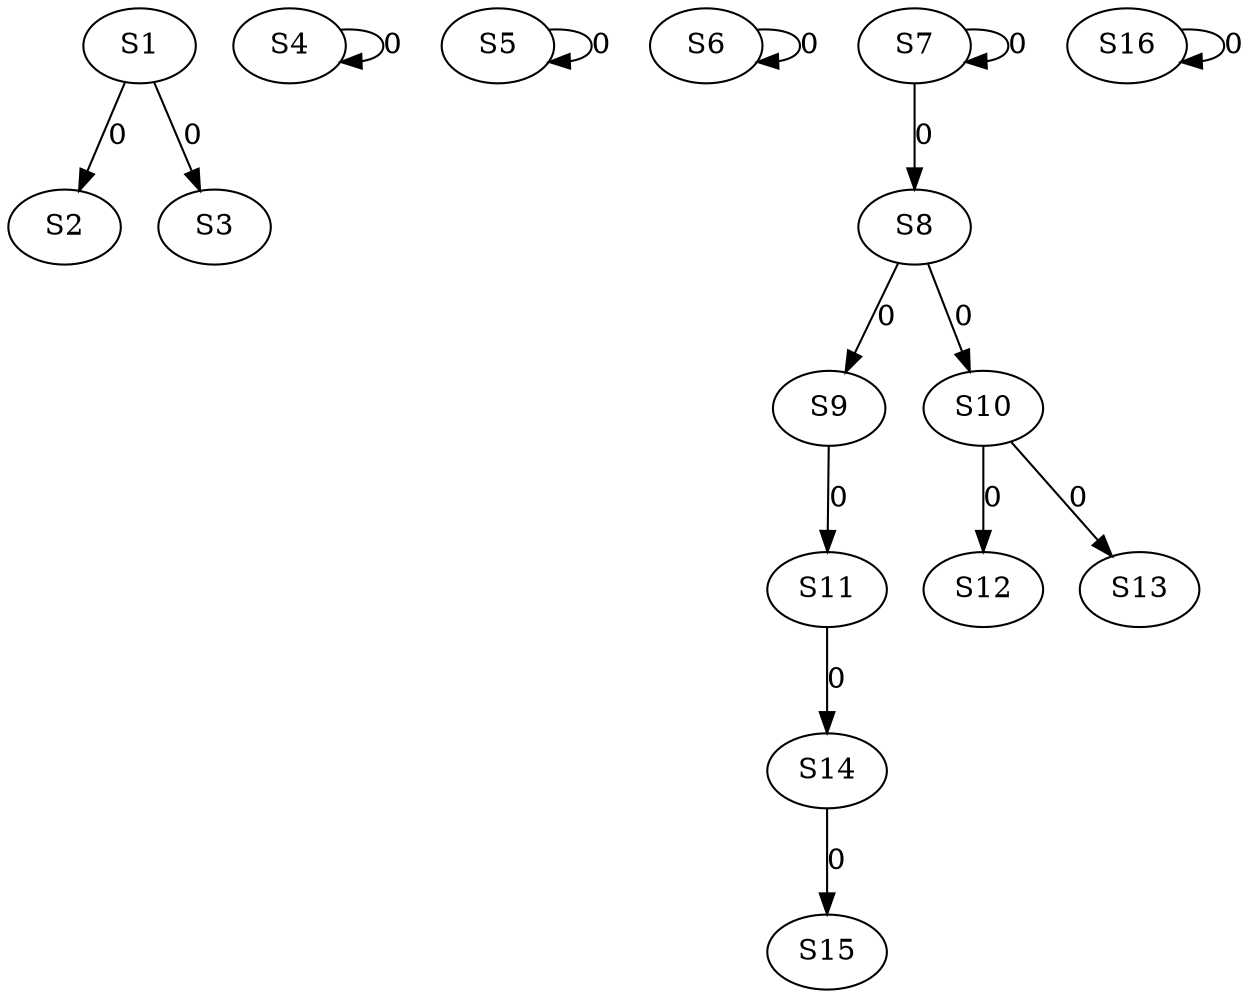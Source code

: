 strict digraph {
	S1 -> S2 [ label = 0 ];
	S1 -> S3 [ label = 0 ];
	S4 -> S4 [ label = 0 ];
	S5 -> S5 [ label = 0 ];
	S6 -> S6 [ label = 0 ];
	S7 -> S7 [ label = 0 ];
	S7 -> S8 [ label = 0 ];
	S8 -> S9 [ label = 0 ];
	S8 -> S10 [ label = 0 ];
	S9 -> S11 [ label = 0 ];
	S10 -> S12 [ label = 0 ];
	S10 -> S13 [ label = 0 ];
	S11 -> S14 [ label = 0 ];
	S14 -> S15 [ label = 0 ];
	S16 -> S16 [ label = 0 ];
}
